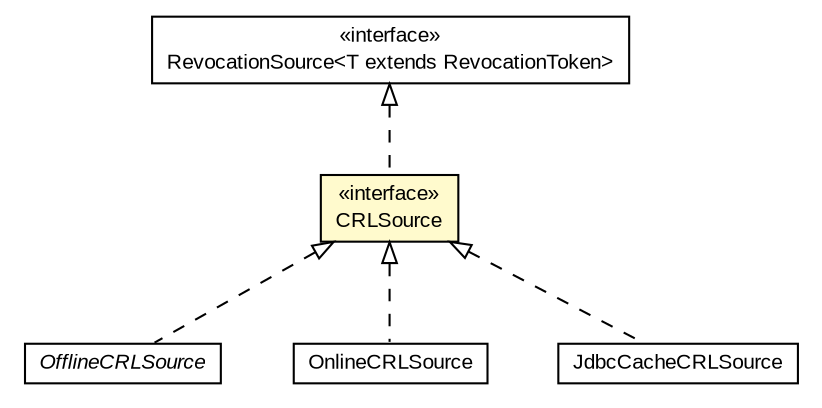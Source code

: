 #!/usr/local/bin/dot
#
# Class diagram 
# Generated by UMLGraph version R5_6-24-gf6e263 (http://www.umlgraph.org/)
#

digraph G {
	edge [fontname="arial",fontsize=10,labelfontname="arial",labelfontsize=10];
	node [fontname="arial",fontsize=10,shape=plaintext];
	nodesep=0.25;
	ranksep=0.5;
	// eu.europa.esig.dss.x509.RevocationSource<T extends eu.europa.esig.dss.x509.RevocationToken>
	c202155 [label=<<table title="eu.europa.esig.dss.x509.RevocationSource" border="0" cellborder="1" cellspacing="0" cellpadding="2" port="p" href="../RevocationSource.html">
		<tr><td><table border="0" cellspacing="0" cellpadding="1">
<tr><td align="center" balign="center"> &#171;interface&#187; </td></tr>
<tr><td align="center" balign="center"> RevocationSource&lt;T extends RevocationToken&gt; </td></tr>
		</table></td></tr>
		</table>>, URL="../RevocationSource.html", fontname="arial", fontcolor="black", fontsize=10.0];
	// eu.europa.esig.dss.x509.crl.OfflineCRLSource
	c202170 [label=<<table title="eu.europa.esig.dss.x509.crl.OfflineCRLSource" border="0" cellborder="1" cellspacing="0" cellpadding="2" port="p" href="./OfflineCRLSource.html">
		<tr><td><table border="0" cellspacing="0" cellpadding="1">
<tr><td align="center" balign="center"><font face="arial italic"> OfflineCRLSource </font></td></tr>
		</table></td></tr>
		</table>>, URL="./OfflineCRLSource.html", fontname="arial", fontcolor="black", fontsize=10.0];
	// eu.europa.esig.dss.x509.crl.CRLSource
	c202174 [label=<<table title="eu.europa.esig.dss.x509.crl.CRLSource" border="0" cellborder="1" cellspacing="0" cellpadding="2" port="p" bgcolor="lemonChiffon" href="./CRLSource.html">
		<tr><td><table border="0" cellspacing="0" cellpadding="1">
<tr><td align="center" balign="center"> &#171;interface&#187; </td></tr>
<tr><td align="center" balign="center"> CRLSource </td></tr>
		</table></td></tr>
		</table>>, URL="./CRLSource.html", fontname="arial", fontcolor="black", fontsize=10.0];
	// eu.europa.esig.dss.client.crl.OnlineCRLSource
	c202591 [label=<<table title="eu.europa.esig.dss.client.crl.OnlineCRLSource" border="0" cellborder="1" cellspacing="0" cellpadding="2" port="p" href="../../client/crl/OnlineCRLSource.html">
		<tr><td><table border="0" cellspacing="0" cellpadding="1">
<tr><td align="center" balign="center"> OnlineCRLSource </td></tr>
		</table></td></tr>
		</table>>, URL="../../client/crl/OnlineCRLSource.html", fontname="arial", fontcolor="black", fontsize=10.0];
	// eu.europa.esig.dss.client.crl.JdbcCacheCRLSource
	c202592 [label=<<table title="eu.europa.esig.dss.client.crl.JdbcCacheCRLSource" border="0" cellborder="1" cellspacing="0" cellpadding="2" port="p" href="../../client/crl/JdbcCacheCRLSource.html">
		<tr><td><table border="0" cellspacing="0" cellpadding="1">
<tr><td align="center" balign="center"> JdbcCacheCRLSource </td></tr>
		</table></td></tr>
		</table>>, URL="../../client/crl/JdbcCacheCRLSource.html", fontname="arial", fontcolor="black", fontsize=10.0];
	//eu.europa.esig.dss.x509.crl.OfflineCRLSource implements eu.europa.esig.dss.x509.crl.CRLSource
	c202174:p -> c202170:p [dir=back,arrowtail=empty,style=dashed];
	//eu.europa.esig.dss.x509.crl.CRLSource implements eu.europa.esig.dss.x509.RevocationSource<T extends eu.europa.esig.dss.x509.RevocationToken>
	c202155:p -> c202174:p [dir=back,arrowtail=empty,style=dashed];
	//eu.europa.esig.dss.client.crl.OnlineCRLSource implements eu.europa.esig.dss.x509.crl.CRLSource
	c202174:p -> c202591:p [dir=back,arrowtail=empty,style=dashed];
	//eu.europa.esig.dss.client.crl.JdbcCacheCRLSource implements eu.europa.esig.dss.x509.crl.CRLSource
	c202174:p -> c202592:p [dir=back,arrowtail=empty,style=dashed];
}

